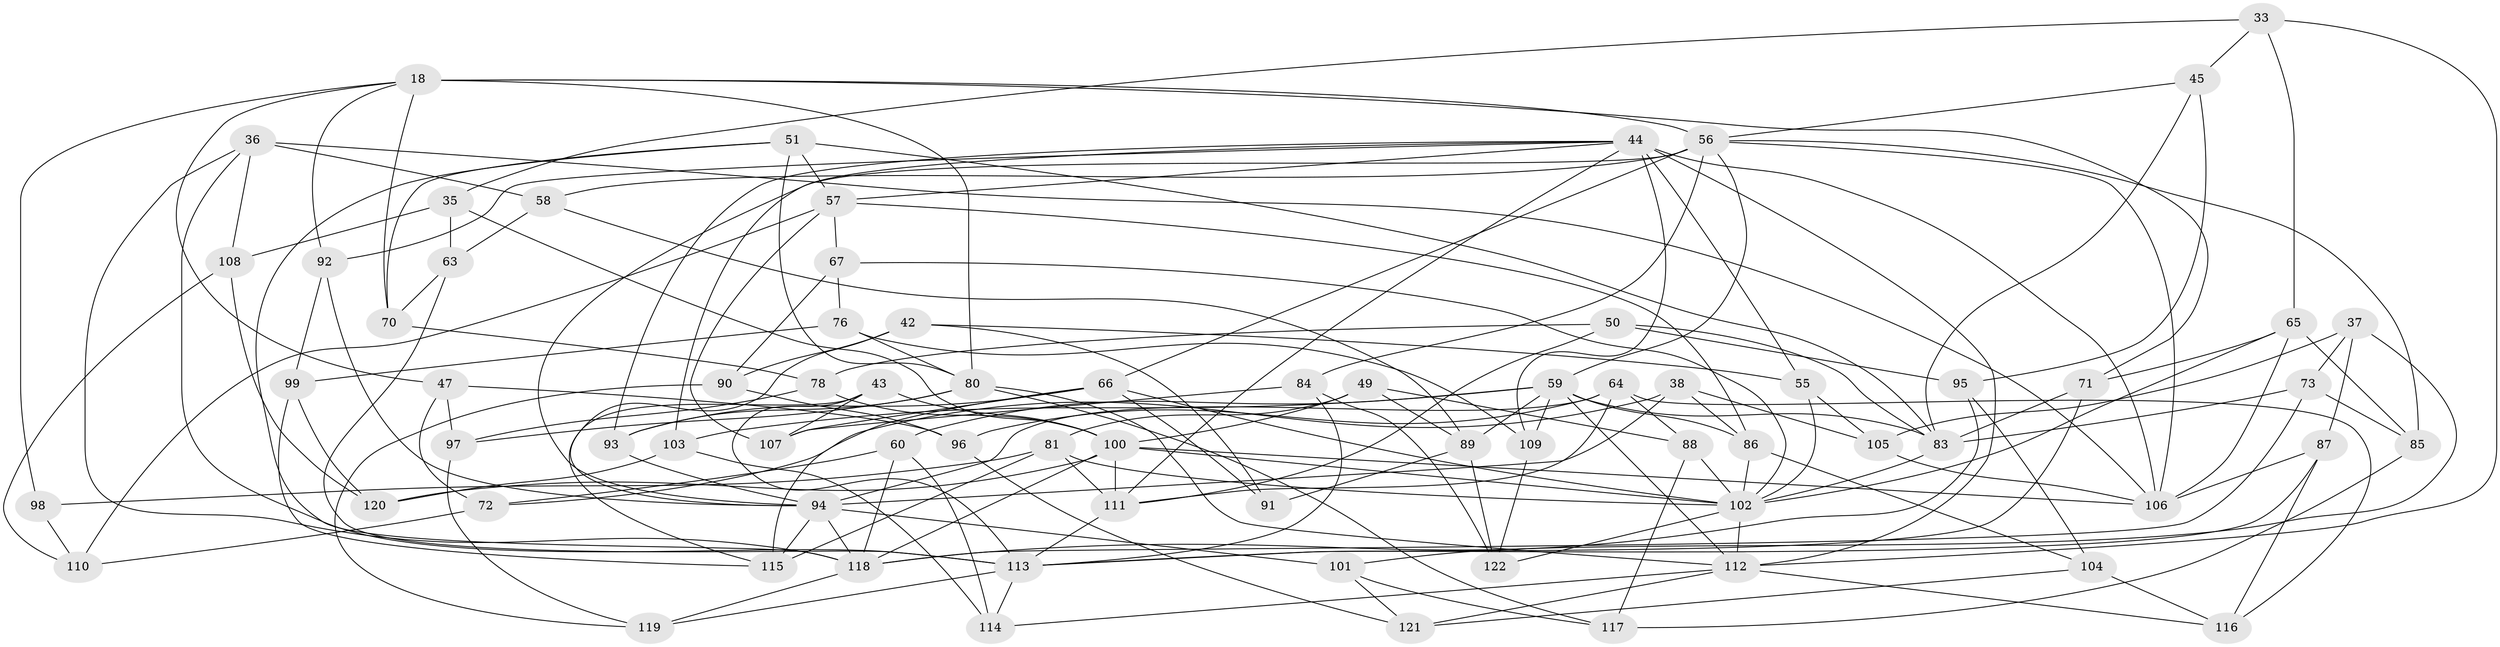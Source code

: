 // original degree distribution, {4: 1.0}
// Generated by graph-tools (version 1.1) at 2025/02/03/04/25 22:02:32]
// undirected, 73 vertices, 180 edges
graph export_dot {
graph [start="1"]
  node [color=gray90,style=filled];
  18 [super="+16"];
  33;
  35;
  36 [super="+34"];
  37;
  38;
  42;
  43;
  44 [super="+40"];
  45;
  47;
  49;
  50;
  51 [super="+24"];
  55;
  56 [super="+23+54+26"];
  57 [super="+2+28"];
  58;
  59 [super="+8+15"];
  60;
  63;
  64 [super="+62"];
  65 [super="+21"];
  66 [super="+32+52"];
  67;
  70;
  71;
  72;
  73;
  76;
  78;
  80 [super="+10+53"];
  81 [super="+27"];
  83 [super="+48"];
  84;
  85;
  86 [super="+29"];
  87;
  88;
  89 [super="+79"];
  90;
  91;
  92;
  93;
  94 [super="+68"];
  95;
  96;
  97;
  98;
  99;
  100 [super="+61"];
  101;
  102 [super="+6+9+75+19"];
  103;
  104;
  105;
  106 [super="+1+5+20"];
  107;
  108;
  109;
  110;
  111 [super="+82"];
  112 [super="+13+77"];
  113 [super="+7+41+74"];
  114;
  115 [super="+69"];
  116;
  117;
  118 [super="+14+39"];
  119;
  120;
  121;
  122;
  18 -- 71;
  18 -- 98;
  18 -- 80 [weight=2];
  18 -- 70;
  18 -- 92;
  18 -- 47;
  18 -- 56;
  33 -- 112;
  33 -- 65;
  33 -- 45;
  33 -- 35;
  35 -- 63;
  35 -- 100;
  35 -- 108;
  36 -- 58;
  36 -- 106 [weight=2];
  36 -- 118;
  36 -- 108;
  36 -- 113;
  37 -- 105;
  37 -- 101;
  37 -- 87;
  37 -- 73;
  38 -- 72;
  38 -- 86;
  38 -- 94;
  38 -- 105;
  42 -- 55;
  42 -- 91;
  42 -- 90;
  42 -- 94;
  43 -- 100;
  43 -- 107;
  43 -- 115;
  43 -- 113;
  44 -- 109;
  44 -- 92;
  44 -- 106 [weight=2];
  44 -- 103;
  44 -- 112;
  44 -- 55;
  44 -- 57;
  44 -- 93;
  44 -- 111;
  45 -- 95;
  45 -- 56;
  45 -- 83;
  47 -- 97;
  47 -- 72;
  47 -- 96;
  49 -- 88;
  49 -- 89;
  49 -- 81;
  49 -- 100;
  50 -- 111;
  50 -- 95;
  50 -- 78;
  50 -- 83;
  51 -- 57 [weight=2];
  51 -- 118;
  51 -- 70;
  51 -- 80;
  51 -- 83;
  55 -- 105;
  55 -- 102;
  56 -- 58;
  56 -- 106;
  56 -- 84;
  56 -- 94 [weight=2];
  56 -- 85;
  56 -- 66;
  56 -- 59;
  57 -- 67;
  57 -- 107;
  57 -- 110;
  57 -- 86 [weight=2];
  58 -- 89;
  58 -- 63;
  59 -- 109;
  59 -- 103;
  59 -- 86;
  59 -- 89;
  59 -- 83;
  59 -- 60;
  59 -- 112;
  60 -- 114;
  60 -- 72;
  60 -- 118;
  63 -- 70;
  63 -- 113;
  64 -- 96;
  64 -- 116;
  64 -- 111 [weight=2];
  64 -- 88;
  64 -- 94;
  65 -- 85;
  65 -- 102 [weight=2];
  65 -- 106;
  65 -- 71;
  66 -- 91;
  66 -- 102 [weight=2];
  66 -- 107;
  66 -- 115 [weight=2];
  66 -- 93;
  67 -- 90;
  67 -- 76;
  67 -- 102;
  70 -- 78;
  71 -- 113;
  71 -- 83;
  72 -- 110;
  73 -- 85;
  73 -- 118;
  73 -- 83;
  76 -- 99;
  76 -- 109;
  76 -- 80;
  78 -- 97;
  78 -- 100;
  80 -- 97;
  80 -- 117;
  80 -- 93;
  80 -- 112;
  81 -- 98 [weight=2];
  81 -- 102;
  81 -- 111;
  81 -- 115;
  83 -- 102 [weight=2];
  84 -- 107;
  84 -- 122;
  84 -- 113;
  85 -- 117;
  86 -- 104;
  86 -- 102;
  87 -- 116;
  87 -- 106;
  87 -- 113;
  88 -- 117;
  88 -- 102;
  89 -- 91 [weight=2];
  89 -- 122;
  90 -- 119;
  90 -- 96;
  92 -- 99;
  92 -- 94;
  93 -- 94;
  94 -- 101;
  94 -- 115;
  94 -- 118;
  95 -- 104;
  95 -- 118;
  96 -- 121;
  97 -- 119;
  98 -- 110;
  99 -- 120;
  99 -- 115;
  100 -- 106 [weight=2];
  100 -- 102;
  100 -- 118;
  100 -- 120;
  100 -- 111;
  101 -- 117;
  101 -- 121;
  102 -- 122;
  102 -- 112;
  103 -- 114;
  103 -- 120;
  104 -- 121;
  104 -- 116;
  105 -- 106;
  108 -- 110;
  108 -- 120;
  109 -- 122;
  111 -- 113 [weight=2];
  112 -- 121;
  112 -- 116;
  112 -- 114;
  113 -- 114;
  113 -- 119;
  118 -- 119;
}
